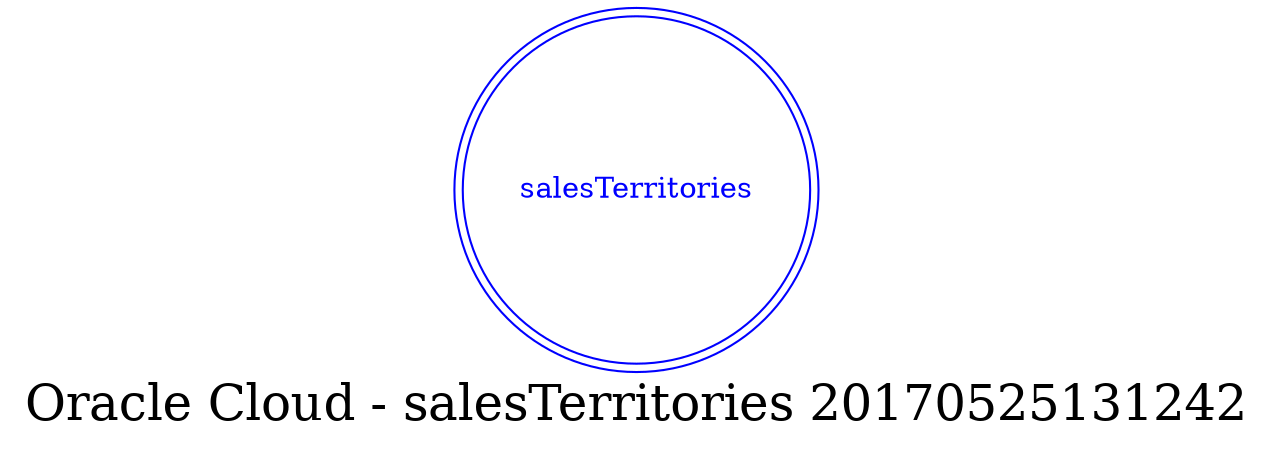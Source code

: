 digraph LexiconGraph {
graph[label="Oracle Cloud - salesTerritories 20170525131242", fontsize=24]
splines=true
"salesTerritories" [color=blue, fontcolor=blue, shape=doublecircle]
}
